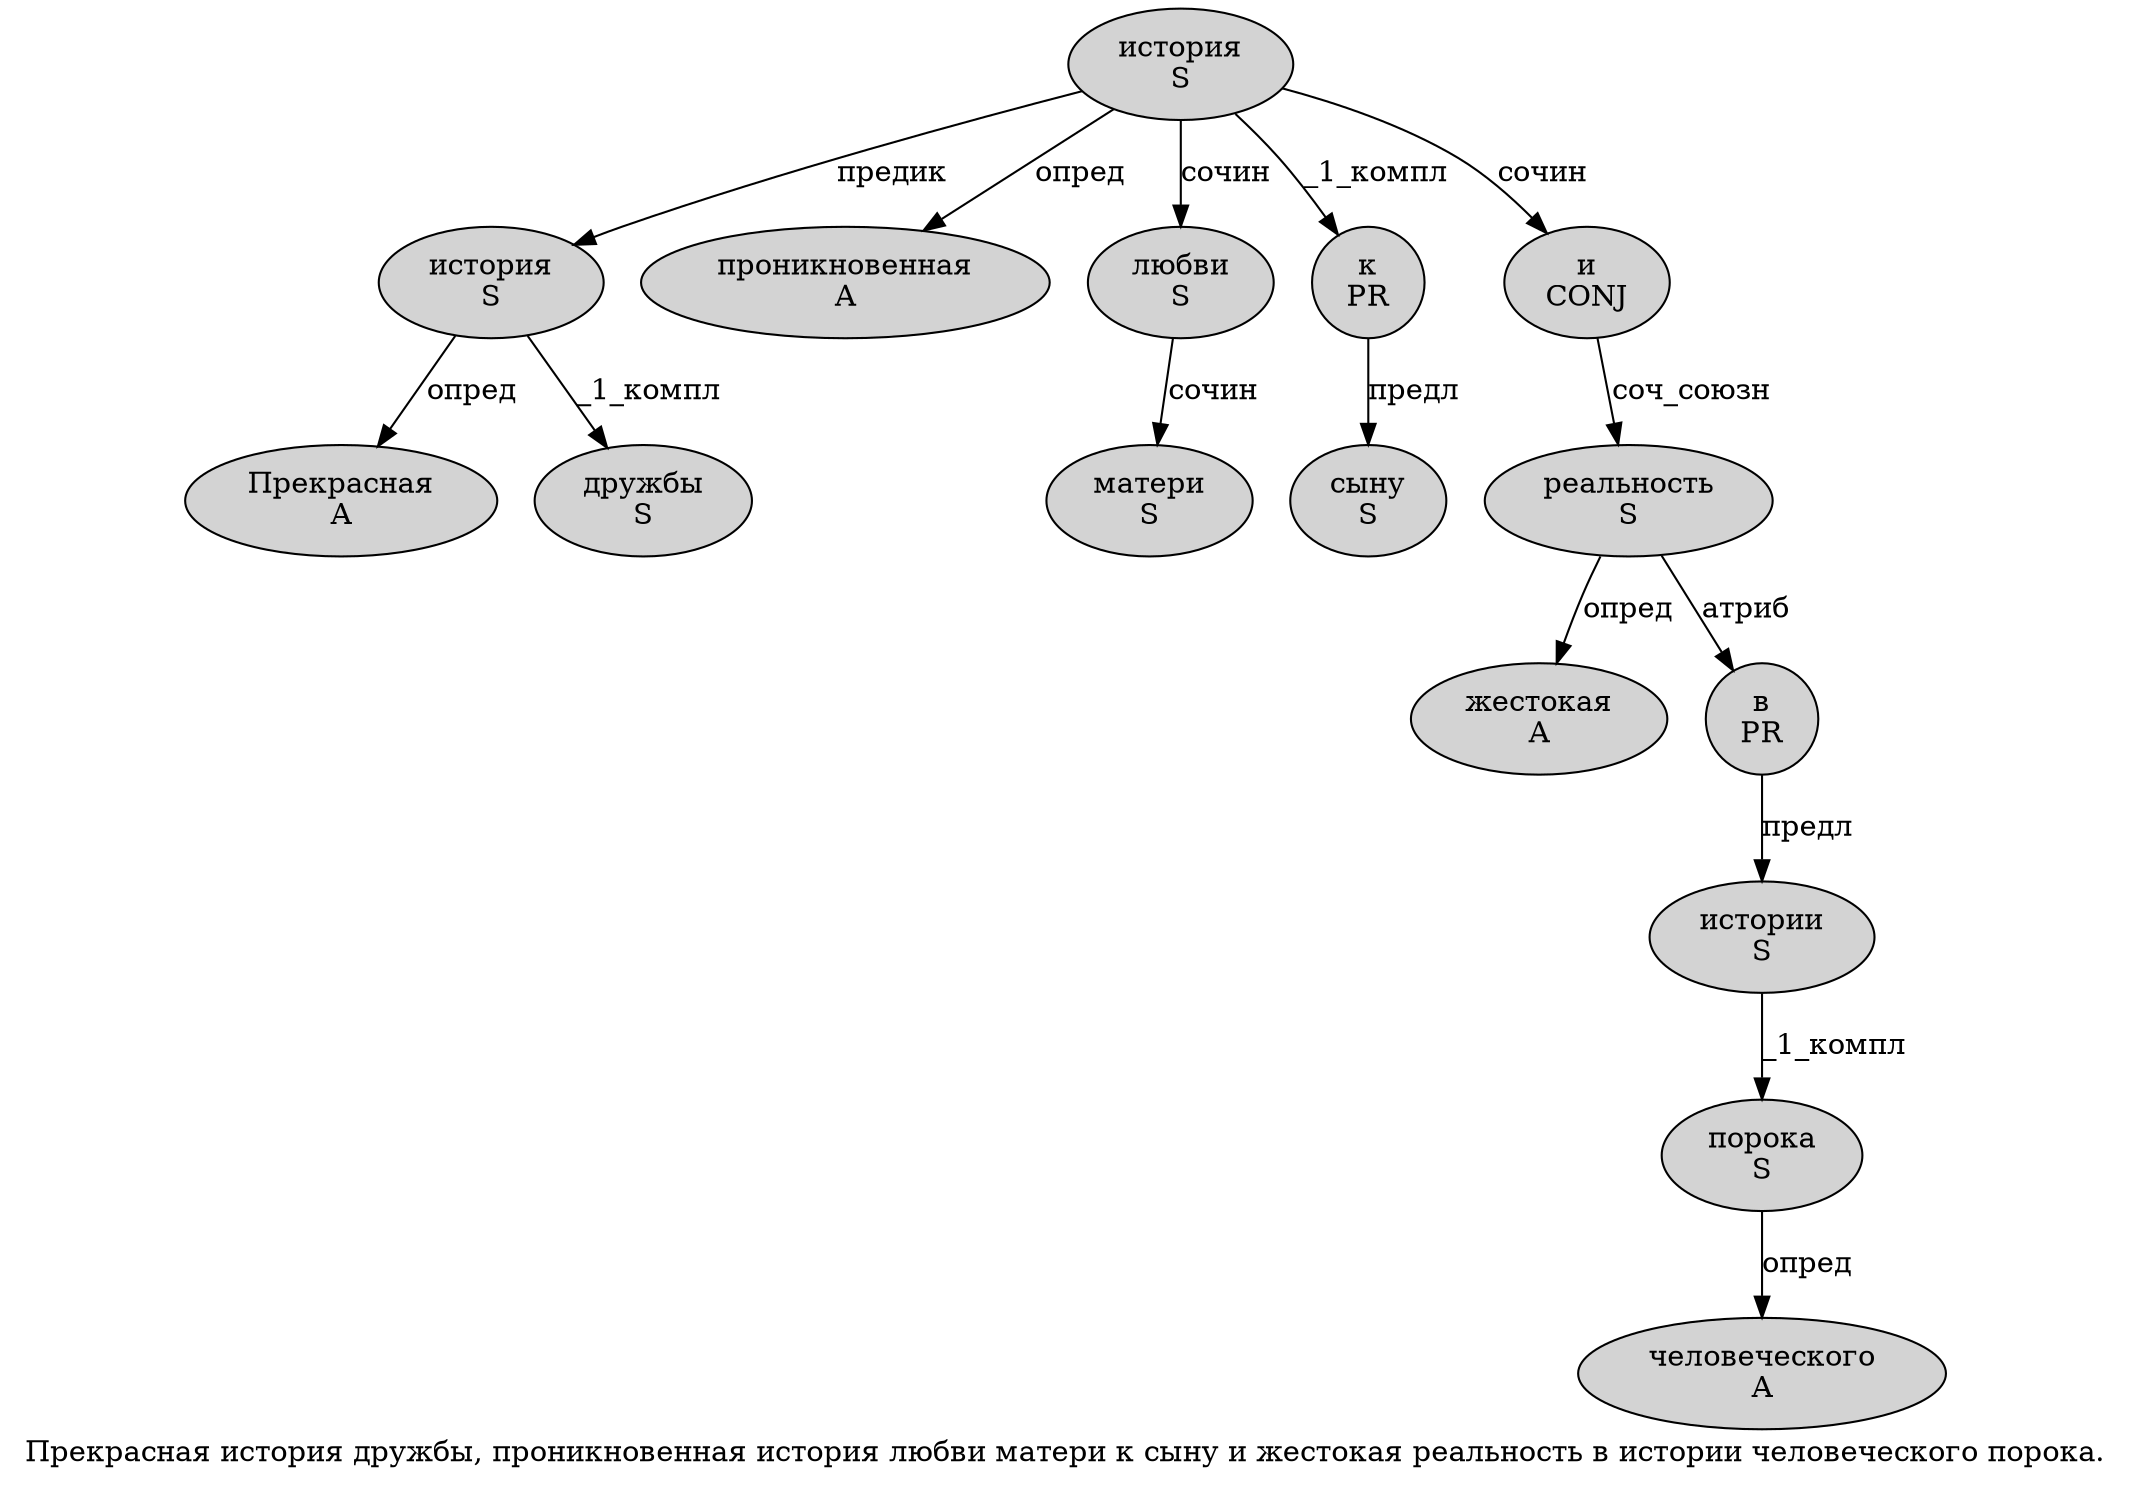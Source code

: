 digraph SENTENCE_1485 {
	graph [label="Прекрасная история дружбы, проникновенная история любви матери к сыну и жестокая реальность в истории человеческого порока."]
	node [style=filled]
		0 [label="Прекрасная
A" color="" fillcolor=lightgray penwidth=1 shape=ellipse]
		1 [label="история
S" color="" fillcolor=lightgray penwidth=1 shape=ellipse]
		2 [label="дружбы
S" color="" fillcolor=lightgray penwidth=1 shape=ellipse]
		4 [label="проникновенная
A" color="" fillcolor=lightgray penwidth=1 shape=ellipse]
		5 [label="история
S" color="" fillcolor=lightgray penwidth=1 shape=ellipse]
		6 [label="любви
S" color="" fillcolor=lightgray penwidth=1 shape=ellipse]
		7 [label="матери
S" color="" fillcolor=lightgray penwidth=1 shape=ellipse]
		8 [label="к
PR" color="" fillcolor=lightgray penwidth=1 shape=ellipse]
		9 [label="сыну
S" color="" fillcolor=lightgray penwidth=1 shape=ellipse]
		10 [label="и
CONJ" color="" fillcolor=lightgray penwidth=1 shape=ellipse]
		11 [label="жестокая
A" color="" fillcolor=lightgray penwidth=1 shape=ellipse]
		12 [label="реальность
S" color="" fillcolor=lightgray penwidth=1 shape=ellipse]
		13 [label="в
PR" color="" fillcolor=lightgray penwidth=1 shape=ellipse]
		14 [label="истории
S" color="" fillcolor=lightgray penwidth=1 shape=ellipse]
		15 [label="человеческого
A" color="" fillcolor=lightgray penwidth=1 shape=ellipse]
		16 [label="порока
S" color="" fillcolor=lightgray penwidth=1 shape=ellipse]
			10 -> 12 [label="соч_союзн"]
			6 -> 7 [label="сочин"]
			16 -> 15 [label="опред"]
			5 -> 1 [label="предик"]
			5 -> 4 [label="опред"]
			5 -> 6 [label="сочин"]
			5 -> 8 [label="_1_компл"]
			5 -> 10 [label="сочин"]
			13 -> 14 [label="предл"]
			14 -> 16 [label="_1_компл"]
			8 -> 9 [label="предл"]
			12 -> 11 [label="опред"]
			12 -> 13 [label="атриб"]
			1 -> 0 [label="опред"]
			1 -> 2 [label="_1_компл"]
}